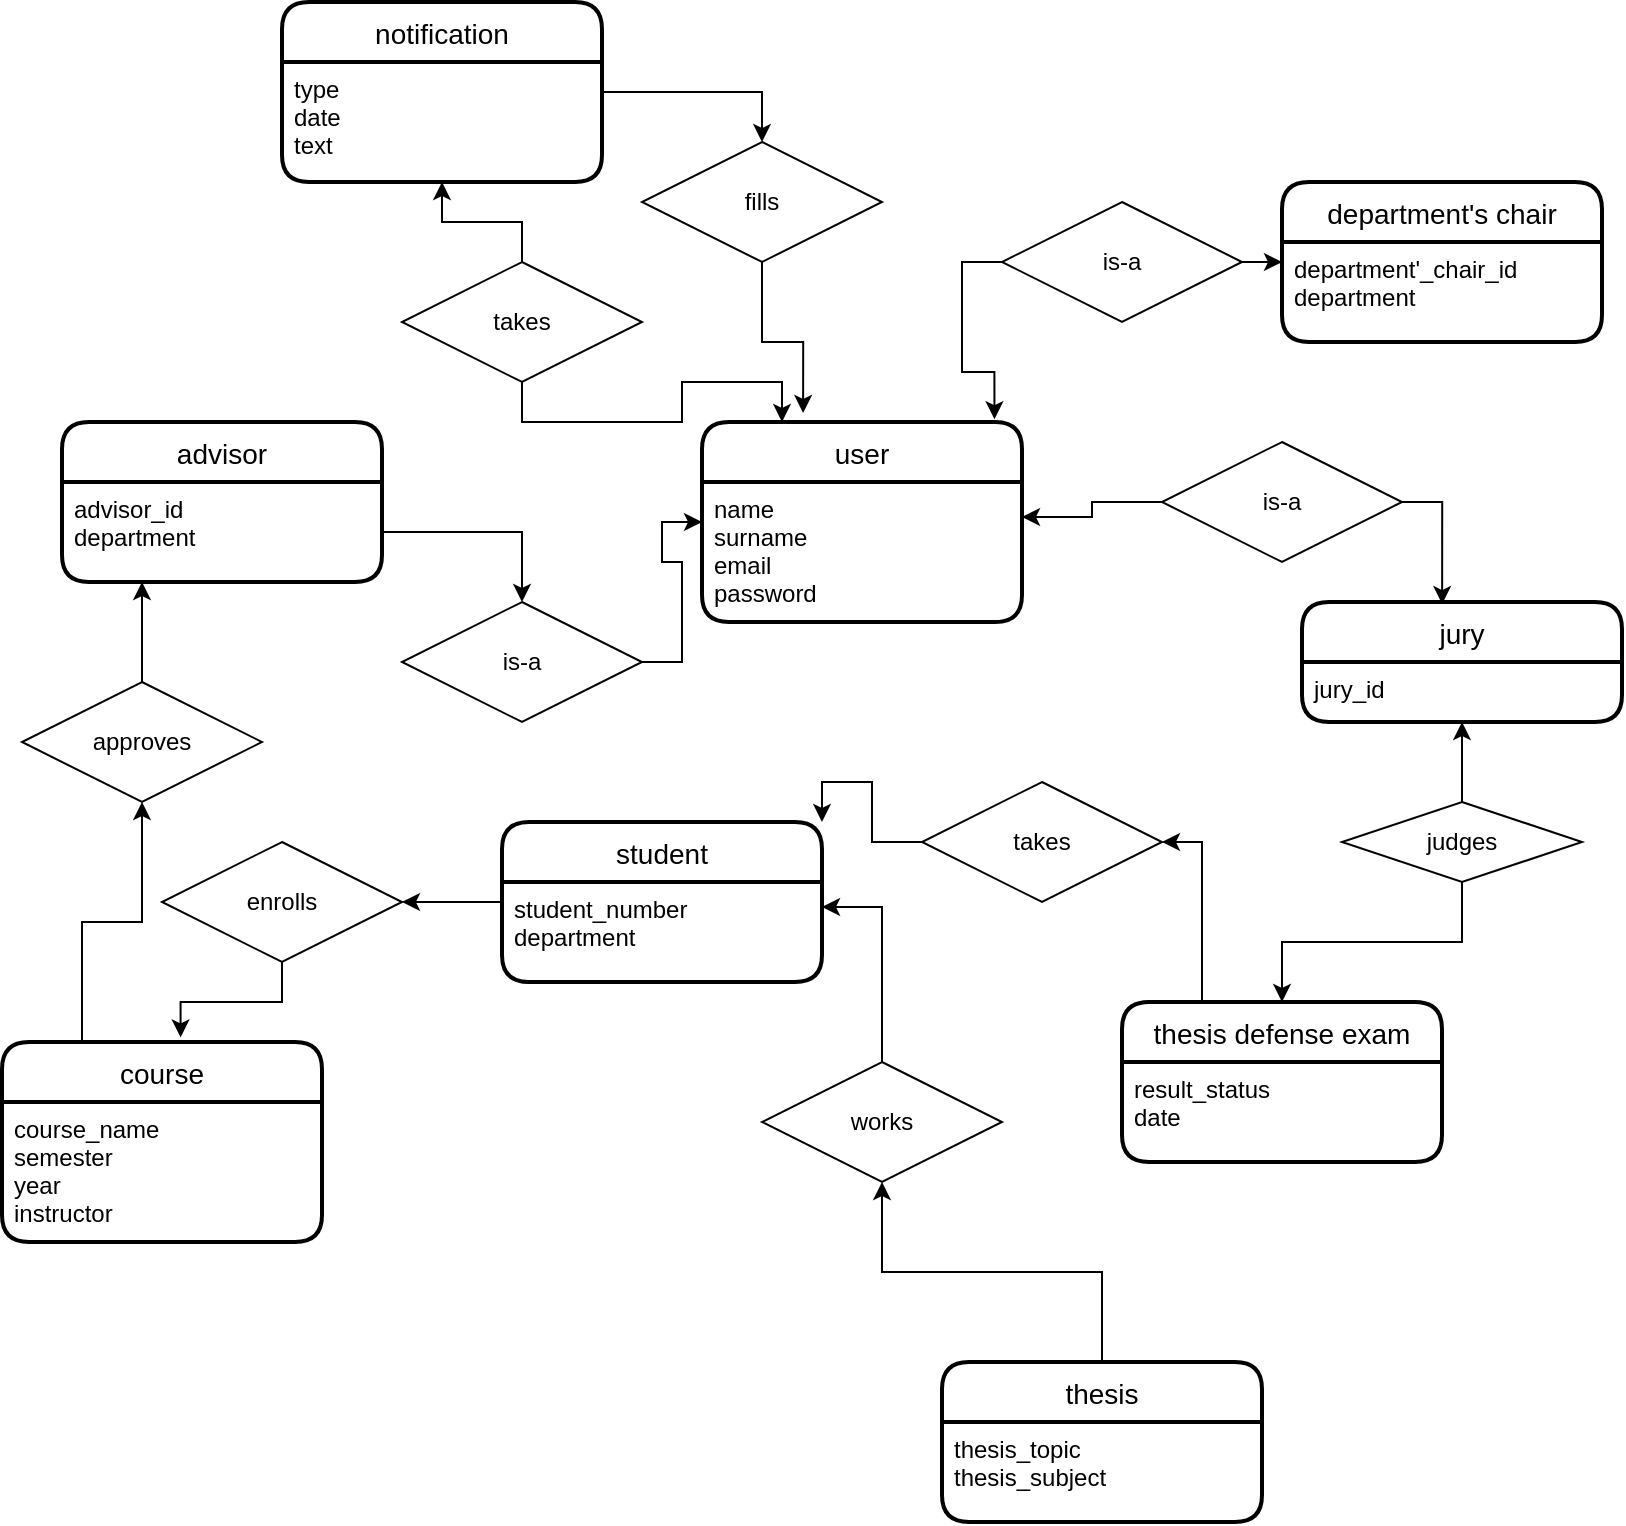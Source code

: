 <mxfile version="14.0.1" type="github">
  <diagram id="R2lEEEUBdFMjLlhIrx00" name="Page-1">
    <mxGraphModel dx="2010" dy="1557" grid="1" gridSize="10" guides="1" tooltips="1" connect="1" arrows="1" fold="1" page="1" pageScale="1" pageWidth="850" pageHeight="1100" math="0" shadow="0" extFonts="Permanent Marker^https://fonts.googleapis.com/css?family=Permanent+Marker">
      <root>
        <mxCell id="0" />
        <mxCell id="1" parent="0" />
        <mxCell id="vepkWiXUaqZkskB5NhW0-733" value="user" style="swimlane;childLayout=stackLayout;horizontal=1;startSize=30;horizontalStack=0;rounded=1;fontSize=14;fontStyle=0;strokeWidth=2;resizeParent=0;resizeLast=1;shadow=0;dashed=0;align=center;" vertex="1" parent="1">
          <mxGeometry x="380" y="230" width="160" height="100" as="geometry" />
        </mxCell>
        <mxCell id="vepkWiXUaqZkskB5NhW0-734" value="name&#xa;surname&#xa;email&#xa;password" style="align=left;strokeColor=none;fillColor=none;spacingLeft=4;fontSize=12;verticalAlign=top;resizable=0;rotatable=0;part=1;" vertex="1" parent="vepkWiXUaqZkskB5NhW0-733">
          <mxGeometry y="30" width="160" height="70" as="geometry" />
        </mxCell>
        <mxCell id="vepkWiXUaqZkskB5NhW0-740" style="edgeStyle=orthogonalEdgeStyle;rounded=0;orthogonalLoop=1;jettySize=auto;html=1;exitX=0.5;exitY=1;exitDx=0;exitDy=0;" edge="1" parent="vepkWiXUaqZkskB5NhW0-733" source="vepkWiXUaqZkskB5NhW0-734" target="vepkWiXUaqZkskB5NhW0-734">
          <mxGeometry relative="1" as="geometry" />
        </mxCell>
        <mxCell id="vepkWiXUaqZkskB5NhW0-759" style="edgeStyle=orthogonalEdgeStyle;rounded=0;orthogonalLoop=1;jettySize=auto;html=1;exitX=0.5;exitY=1;exitDx=0;exitDy=0;" edge="1" parent="vepkWiXUaqZkskB5NhW0-733" source="vepkWiXUaqZkskB5NhW0-734" target="vepkWiXUaqZkskB5NhW0-734">
          <mxGeometry relative="1" as="geometry" />
        </mxCell>
        <mxCell id="vepkWiXUaqZkskB5NhW0-736" value="advisor" style="swimlane;childLayout=stackLayout;horizontal=1;startSize=30;horizontalStack=0;rounded=1;fontSize=14;fontStyle=0;strokeWidth=2;resizeParent=0;resizeLast=1;shadow=0;dashed=0;align=center;" vertex="1" parent="1">
          <mxGeometry x="60" y="230" width="160" height="80" as="geometry" />
        </mxCell>
        <mxCell id="vepkWiXUaqZkskB5NhW0-737" value="advisor_id&#xa;department" style="align=left;strokeColor=none;fillColor=none;spacingLeft=4;fontSize=12;verticalAlign=top;resizable=0;rotatable=0;part=1;" vertex="1" parent="vepkWiXUaqZkskB5NhW0-736">
          <mxGeometry y="30" width="160" height="50" as="geometry" />
        </mxCell>
        <mxCell id="vepkWiXUaqZkskB5NhW0-749" value="" style="swimlane;childLayout=stackLayout;horizontal=1;startSize=30;horizontalStack=0;rounded=1;fontSize=14;fontStyle=0;strokeWidth=2;resizeParent=0;resizeLast=1;shadow=0;dashed=0;align=center;" vertex="1" parent="vepkWiXUaqZkskB5NhW0-736">
          <mxGeometry y="80" width="160" as="geometry" />
        </mxCell>
        <mxCell id="vepkWiXUaqZkskB5NhW0-793" style="edgeStyle=orthogonalEdgeStyle;rounded=0;orthogonalLoop=1;jettySize=auto;html=1;exitX=0;exitY=0.5;exitDx=0;exitDy=0;entryX=1;entryY=0.5;entryDx=0;entryDy=0;" edge="1" parent="1" source="vepkWiXUaqZkskB5NhW0-738" target="vepkWiXUaqZkskB5NhW0-792">
          <mxGeometry relative="1" as="geometry" />
        </mxCell>
        <mxCell id="vepkWiXUaqZkskB5NhW0-738" value="student" style="swimlane;childLayout=stackLayout;horizontal=1;startSize=30;horizontalStack=0;rounded=1;fontSize=14;fontStyle=0;strokeWidth=2;resizeParent=0;resizeLast=1;shadow=0;dashed=0;align=center;" vertex="1" parent="1">
          <mxGeometry x="280" y="430" width="160" height="80" as="geometry" />
        </mxCell>
        <mxCell id="vepkWiXUaqZkskB5NhW0-739" value="student_number&#xa;department" style="align=left;strokeColor=none;fillColor=none;spacingLeft=4;fontSize=12;verticalAlign=top;resizable=0;rotatable=0;part=1;" vertex="1" parent="vepkWiXUaqZkskB5NhW0-738">
          <mxGeometry y="30" width="160" height="50" as="geometry" />
        </mxCell>
        <mxCell id="vepkWiXUaqZkskB5NhW0-741" value="notification" style="swimlane;childLayout=stackLayout;horizontal=1;startSize=30;horizontalStack=0;rounded=1;fontSize=14;fontStyle=0;strokeWidth=2;resizeParent=0;resizeLast=1;shadow=0;dashed=0;align=center;" vertex="1" parent="1">
          <mxGeometry x="170" y="20" width="160" height="90" as="geometry" />
        </mxCell>
        <mxCell id="vepkWiXUaqZkskB5NhW0-742" value="type&#xa;date&#xa;text" style="align=left;strokeColor=none;fillColor=none;spacingLeft=4;fontSize=12;verticalAlign=top;resizable=0;rotatable=0;part=1;" vertex="1" parent="vepkWiXUaqZkskB5NhW0-741">
          <mxGeometry y="30" width="160" height="60" as="geometry" />
        </mxCell>
        <mxCell id="vepkWiXUaqZkskB5NhW0-743" value="department&#39;s chair" style="swimlane;childLayout=stackLayout;horizontal=1;startSize=30;horizontalStack=0;rounded=1;fontSize=14;fontStyle=0;strokeWidth=2;resizeParent=0;resizeLast=1;shadow=0;dashed=0;align=center;" vertex="1" parent="1">
          <mxGeometry x="670" y="110" width="160" height="80" as="geometry" />
        </mxCell>
        <mxCell id="vepkWiXUaqZkskB5NhW0-744" value="department&#39;_chair_id&#xa;department" style="align=left;strokeColor=none;fillColor=none;spacingLeft=4;fontSize=12;verticalAlign=top;resizable=0;rotatable=0;part=1;" vertex="1" parent="vepkWiXUaqZkskB5NhW0-743">
          <mxGeometry y="30" width="160" height="50" as="geometry" />
        </mxCell>
        <mxCell id="vepkWiXUaqZkskB5NhW0-745" value="jury" style="swimlane;childLayout=stackLayout;horizontal=1;startSize=30;horizontalStack=0;rounded=1;fontSize=14;fontStyle=0;strokeWidth=2;resizeParent=0;resizeLast=1;shadow=0;dashed=0;align=center;" vertex="1" parent="1">
          <mxGeometry x="680" y="320" width="160" height="60" as="geometry" />
        </mxCell>
        <mxCell id="vepkWiXUaqZkskB5NhW0-746" value="jury_id" style="align=left;strokeColor=none;fillColor=none;spacingLeft=4;fontSize=12;verticalAlign=top;resizable=0;rotatable=0;part=1;" vertex="1" parent="vepkWiXUaqZkskB5NhW0-745">
          <mxGeometry y="30" width="160" height="30" as="geometry" />
        </mxCell>
        <mxCell id="vepkWiXUaqZkskB5NhW0-790" style="edgeStyle=orthogonalEdgeStyle;rounded=0;orthogonalLoop=1;jettySize=auto;html=1;entryX=0.5;entryY=1;entryDx=0;entryDy=0;" edge="1" parent="1" source="vepkWiXUaqZkskB5NhW0-747" target="vepkWiXUaqZkskB5NhW0-787">
          <mxGeometry relative="1" as="geometry" />
        </mxCell>
        <mxCell id="vepkWiXUaqZkskB5NhW0-747" value="thesis" style="swimlane;childLayout=stackLayout;horizontal=1;startSize=30;horizontalStack=0;rounded=1;fontSize=14;fontStyle=0;strokeWidth=2;resizeParent=0;resizeLast=1;shadow=0;dashed=0;align=center;" vertex="1" parent="1">
          <mxGeometry x="500" y="700" width="160" height="80" as="geometry" />
        </mxCell>
        <mxCell id="vepkWiXUaqZkskB5NhW0-748" value="thesis_topic&#xa;thesis_subject" style="align=left;strokeColor=none;fillColor=none;spacingLeft=4;fontSize=12;verticalAlign=top;resizable=0;rotatable=0;part=1;" vertex="1" parent="vepkWiXUaqZkskB5NhW0-747">
          <mxGeometry y="30" width="160" height="50" as="geometry" />
        </mxCell>
        <mxCell id="vepkWiXUaqZkskB5NhW0-788" style="edgeStyle=orthogonalEdgeStyle;rounded=0;orthogonalLoop=1;jettySize=auto;html=1;exitX=0.25;exitY=0;exitDx=0;exitDy=0;entryX=1;entryY=0.5;entryDx=0;entryDy=0;" edge="1" parent="1" source="vepkWiXUaqZkskB5NhW0-755" target="vepkWiXUaqZkskB5NhW0-786">
          <mxGeometry relative="1" as="geometry" />
        </mxCell>
        <mxCell id="vepkWiXUaqZkskB5NhW0-755" value="thesis defense exam" style="swimlane;childLayout=stackLayout;horizontal=1;startSize=30;horizontalStack=0;rounded=1;fontSize=14;fontStyle=0;strokeWidth=2;resizeParent=0;resizeLast=1;shadow=0;dashed=0;align=center;" vertex="1" parent="1">
          <mxGeometry x="590" y="520" width="160" height="80" as="geometry" />
        </mxCell>
        <mxCell id="vepkWiXUaqZkskB5NhW0-756" value="result_status&#xa;date" style="align=left;strokeColor=none;fillColor=none;spacingLeft=4;fontSize=12;verticalAlign=top;resizable=0;rotatable=0;part=1;" vertex="1" parent="vepkWiXUaqZkskB5NhW0-755">
          <mxGeometry y="30" width="160" height="50" as="geometry" />
        </mxCell>
        <mxCell id="vepkWiXUaqZkskB5NhW0-796" style="edgeStyle=orthogonalEdgeStyle;rounded=0;orthogonalLoop=1;jettySize=auto;html=1;exitX=0.25;exitY=0;exitDx=0;exitDy=0;entryX=0.5;entryY=1;entryDx=0;entryDy=0;" edge="1" parent="1" source="vepkWiXUaqZkskB5NhW0-757" target="vepkWiXUaqZkskB5NhW0-795">
          <mxGeometry relative="1" as="geometry" />
        </mxCell>
        <mxCell id="vepkWiXUaqZkskB5NhW0-757" value="course" style="swimlane;childLayout=stackLayout;horizontal=1;startSize=30;horizontalStack=0;rounded=1;fontSize=14;fontStyle=0;strokeWidth=2;resizeParent=0;resizeLast=1;shadow=0;dashed=0;align=center;" vertex="1" parent="1">
          <mxGeometry x="30" y="540" width="160" height="100" as="geometry" />
        </mxCell>
        <mxCell id="vepkWiXUaqZkskB5NhW0-758" value="course_name&#xa;semester&#xa;year&#xa;instructor" style="align=left;strokeColor=none;fillColor=none;spacingLeft=4;fontSize=12;verticalAlign=top;resizable=0;rotatable=0;part=1;" vertex="1" parent="vepkWiXUaqZkskB5NhW0-757">
          <mxGeometry y="30" width="160" height="70" as="geometry" />
        </mxCell>
        <mxCell id="vepkWiXUaqZkskB5NhW0-776" style="edgeStyle=orthogonalEdgeStyle;rounded=0;orthogonalLoop=1;jettySize=auto;html=1;exitX=0.5;exitY=1;exitDx=0;exitDy=0;entryX=0.316;entryY=-0.045;entryDx=0;entryDy=0;entryPerimeter=0;" edge="1" parent="1" source="vepkWiXUaqZkskB5NhW0-763" target="vepkWiXUaqZkskB5NhW0-733">
          <mxGeometry relative="1" as="geometry" />
        </mxCell>
        <mxCell id="vepkWiXUaqZkskB5NhW0-763" value="fills" style="shape=rhombus;perimeter=rhombusPerimeter;whiteSpace=wrap;html=1;align=center;" vertex="1" parent="1">
          <mxGeometry x="350" y="90" width="120" height="60" as="geometry" />
        </mxCell>
        <mxCell id="vepkWiXUaqZkskB5NhW0-770" style="edgeStyle=orthogonalEdgeStyle;rounded=0;orthogonalLoop=1;jettySize=auto;html=1;exitX=0.5;exitY=1;exitDx=0;exitDy=0;entryX=0.25;entryY=0;entryDx=0;entryDy=0;" edge="1" parent="1" source="vepkWiXUaqZkskB5NhW0-764" target="vepkWiXUaqZkskB5NhW0-733">
          <mxGeometry relative="1" as="geometry" />
        </mxCell>
        <mxCell id="vepkWiXUaqZkskB5NhW0-772" style="edgeStyle=orthogonalEdgeStyle;rounded=0;orthogonalLoop=1;jettySize=auto;html=1;" edge="1" parent="1" source="vepkWiXUaqZkskB5NhW0-764" target="vepkWiXUaqZkskB5NhW0-742">
          <mxGeometry relative="1" as="geometry" />
        </mxCell>
        <mxCell id="vepkWiXUaqZkskB5NhW0-764" value="takes" style="shape=rhombus;perimeter=rhombusPerimeter;whiteSpace=wrap;html=1;align=center;" vertex="1" parent="1">
          <mxGeometry x="230" y="150" width="120" height="60" as="geometry" />
        </mxCell>
        <mxCell id="vepkWiXUaqZkskB5NhW0-775" style="edgeStyle=orthogonalEdgeStyle;rounded=0;orthogonalLoop=1;jettySize=auto;html=1;exitX=1;exitY=0.25;exitDx=0;exitDy=0;entryX=0.5;entryY=0;entryDx=0;entryDy=0;" edge="1" parent="1" source="vepkWiXUaqZkskB5NhW0-742" target="vepkWiXUaqZkskB5NhW0-763">
          <mxGeometry relative="1" as="geometry" />
        </mxCell>
        <mxCell id="vepkWiXUaqZkskB5NhW0-778" style="edgeStyle=orthogonalEdgeStyle;rounded=0;orthogonalLoop=1;jettySize=auto;html=1;exitX=0;exitY=0.5;exitDx=0;exitDy=0;entryX=0.914;entryY=-0.014;entryDx=0;entryDy=0;entryPerimeter=0;" edge="1" parent="1" source="vepkWiXUaqZkskB5NhW0-777" target="vepkWiXUaqZkskB5NhW0-733">
          <mxGeometry relative="1" as="geometry" />
        </mxCell>
        <mxCell id="vepkWiXUaqZkskB5NhW0-779" style="edgeStyle=orthogonalEdgeStyle;rounded=0;orthogonalLoop=1;jettySize=auto;html=1;exitX=1;exitY=0.5;exitDx=0;exitDy=0;entryX=0;entryY=0.5;entryDx=0;entryDy=0;" edge="1" parent="1" source="vepkWiXUaqZkskB5NhW0-777" target="vepkWiXUaqZkskB5NhW0-743">
          <mxGeometry relative="1" as="geometry" />
        </mxCell>
        <mxCell id="vepkWiXUaqZkskB5NhW0-777" value="is-a" style="shape=rhombus;perimeter=rhombusPerimeter;whiteSpace=wrap;html=1;align=center;" vertex="1" parent="1">
          <mxGeometry x="530" y="120" width="120" height="60" as="geometry" />
        </mxCell>
        <mxCell id="vepkWiXUaqZkskB5NhW0-781" style="edgeStyle=orthogonalEdgeStyle;rounded=0;orthogonalLoop=1;jettySize=auto;html=1;entryX=1;entryY=0.25;entryDx=0;entryDy=0;" edge="1" parent="1" source="vepkWiXUaqZkskB5NhW0-780" target="vepkWiXUaqZkskB5NhW0-734">
          <mxGeometry relative="1" as="geometry" />
        </mxCell>
        <mxCell id="vepkWiXUaqZkskB5NhW0-782" style="edgeStyle=orthogonalEdgeStyle;rounded=0;orthogonalLoop=1;jettySize=auto;html=1;exitX=1;exitY=0.5;exitDx=0;exitDy=0;entryX=0.438;entryY=0.017;entryDx=0;entryDy=0;entryPerimeter=0;" edge="1" parent="1" source="vepkWiXUaqZkskB5NhW0-780" target="vepkWiXUaqZkskB5NhW0-745">
          <mxGeometry relative="1" as="geometry" />
        </mxCell>
        <mxCell id="vepkWiXUaqZkskB5NhW0-780" value="is-a" style="shape=rhombus;perimeter=rhombusPerimeter;whiteSpace=wrap;html=1;align=center;" vertex="1" parent="1">
          <mxGeometry x="610" y="240" width="120" height="60" as="geometry" />
        </mxCell>
        <mxCell id="vepkWiXUaqZkskB5NhW0-784" style="edgeStyle=orthogonalEdgeStyle;rounded=0;orthogonalLoop=1;jettySize=auto;html=1;entryX=0.5;entryY=1;entryDx=0;entryDy=0;" edge="1" parent="1" source="vepkWiXUaqZkskB5NhW0-783" target="vepkWiXUaqZkskB5NhW0-746">
          <mxGeometry relative="1" as="geometry" />
        </mxCell>
        <mxCell id="vepkWiXUaqZkskB5NhW0-785" style="edgeStyle=orthogonalEdgeStyle;rounded=0;orthogonalLoop=1;jettySize=auto;html=1;exitX=0.5;exitY=1;exitDx=0;exitDy=0;" edge="1" parent="1" source="vepkWiXUaqZkskB5NhW0-783" target="vepkWiXUaqZkskB5NhW0-755">
          <mxGeometry relative="1" as="geometry" />
        </mxCell>
        <mxCell id="vepkWiXUaqZkskB5NhW0-783" value="judges" style="shape=rhombus;perimeter=rhombusPerimeter;whiteSpace=wrap;html=1;align=center;" vertex="1" parent="1">
          <mxGeometry x="700" y="420" width="120" height="40" as="geometry" />
        </mxCell>
        <mxCell id="vepkWiXUaqZkskB5NhW0-789" style="edgeStyle=orthogonalEdgeStyle;rounded=0;orthogonalLoop=1;jettySize=auto;html=1;entryX=1;entryY=0;entryDx=0;entryDy=0;" edge="1" parent="1" source="vepkWiXUaqZkskB5NhW0-786" target="vepkWiXUaqZkskB5NhW0-738">
          <mxGeometry relative="1" as="geometry">
            <mxPoint x="450" y="440" as="targetPoint" />
          </mxGeometry>
        </mxCell>
        <mxCell id="vepkWiXUaqZkskB5NhW0-786" value="takes" style="shape=rhombus;perimeter=rhombusPerimeter;whiteSpace=wrap;html=1;align=center;" vertex="1" parent="1">
          <mxGeometry x="490" y="410" width="120" height="60" as="geometry" />
        </mxCell>
        <mxCell id="vepkWiXUaqZkskB5NhW0-791" style="edgeStyle=orthogonalEdgeStyle;rounded=0;orthogonalLoop=1;jettySize=auto;html=1;exitX=0.5;exitY=0;exitDx=0;exitDy=0;entryX=1;entryY=0.25;entryDx=0;entryDy=0;" edge="1" parent="1" source="vepkWiXUaqZkskB5NhW0-787" target="vepkWiXUaqZkskB5NhW0-739">
          <mxGeometry relative="1" as="geometry" />
        </mxCell>
        <mxCell id="vepkWiXUaqZkskB5NhW0-787" value="works" style="shape=rhombus;perimeter=rhombusPerimeter;whiteSpace=wrap;html=1;align=center;" vertex="1" parent="1">
          <mxGeometry x="410" y="550" width="120" height="60" as="geometry" />
        </mxCell>
        <mxCell id="vepkWiXUaqZkskB5NhW0-794" style="edgeStyle=orthogonalEdgeStyle;rounded=0;orthogonalLoop=1;jettySize=auto;html=1;entryX=0.558;entryY=-0.023;entryDx=0;entryDy=0;entryPerimeter=0;" edge="1" parent="1" source="vepkWiXUaqZkskB5NhW0-792" target="vepkWiXUaqZkskB5NhW0-757">
          <mxGeometry relative="1" as="geometry" />
        </mxCell>
        <mxCell id="vepkWiXUaqZkskB5NhW0-792" value="enrolls" style="shape=rhombus;perimeter=rhombusPerimeter;whiteSpace=wrap;html=1;align=center;" vertex="1" parent="1">
          <mxGeometry x="110" y="440" width="120" height="60" as="geometry" />
        </mxCell>
        <mxCell id="vepkWiXUaqZkskB5NhW0-797" style="edgeStyle=orthogonalEdgeStyle;rounded=0;orthogonalLoop=1;jettySize=auto;html=1;entryX=0.25;entryY=1;entryDx=0;entryDy=0;" edge="1" parent="1" source="vepkWiXUaqZkskB5NhW0-795" target="vepkWiXUaqZkskB5NhW0-737">
          <mxGeometry relative="1" as="geometry" />
        </mxCell>
        <mxCell id="vepkWiXUaqZkskB5NhW0-795" value="approves" style="shape=rhombus;perimeter=rhombusPerimeter;whiteSpace=wrap;html=1;align=center;" vertex="1" parent="1">
          <mxGeometry x="40" y="360" width="120" height="60" as="geometry" />
        </mxCell>
        <mxCell id="vepkWiXUaqZkskB5NhW0-800" style="edgeStyle=orthogonalEdgeStyle;rounded=0;orthogonalLoop=1;jettySize=auto;html=1;exitX=1;exitY=0.5;exitDx=0;exitDy=0;entryX=0;entryY=0.5;entryDx=0;entryDy=0;" edge="1" parent="1" source="vepkWiXUaqZkskB5NhW0-798" target="vepkWiXUaqZkskB5NhW0-733">
          <mxGeometry relative="1" as="geometry" />
        </mxCell>
        <mxCell id="vepkWiXUaqZkskB5NhW0-798" value="is-a" style="shape=rhombus;perimeter=rhombusPerimeter;whiteSpace=wrap;html=1;align=center;" vertex="1" parent="1">
          <mxGeometry x="230" y="320" width="120" height="60" as="geometry" />
        </mxCell>
        <mxCell id="vepkWiXUaqZkskB5NhW0-799" style="edgeStyle=orthogonalEdgeStyle;rounded=0;orthogonalLoop=1;jettySize=auto;html=1;exitX=1;exitY=0.5;exitDx=0;exitDy=0;entryX=0.5;entryY=0;entryDx=0;entryDy=0;" edge="1" parent="1" source="vepkWiXUaqZkskB5NhW0-737" target="vepkWiXUaqZkskB5NhW0-798">
          <mxGeometry relative="1" as="geometry" />
        </mxCell>
      </root>
    </mxGraphModel>
  </diagram>
</mxfile>
